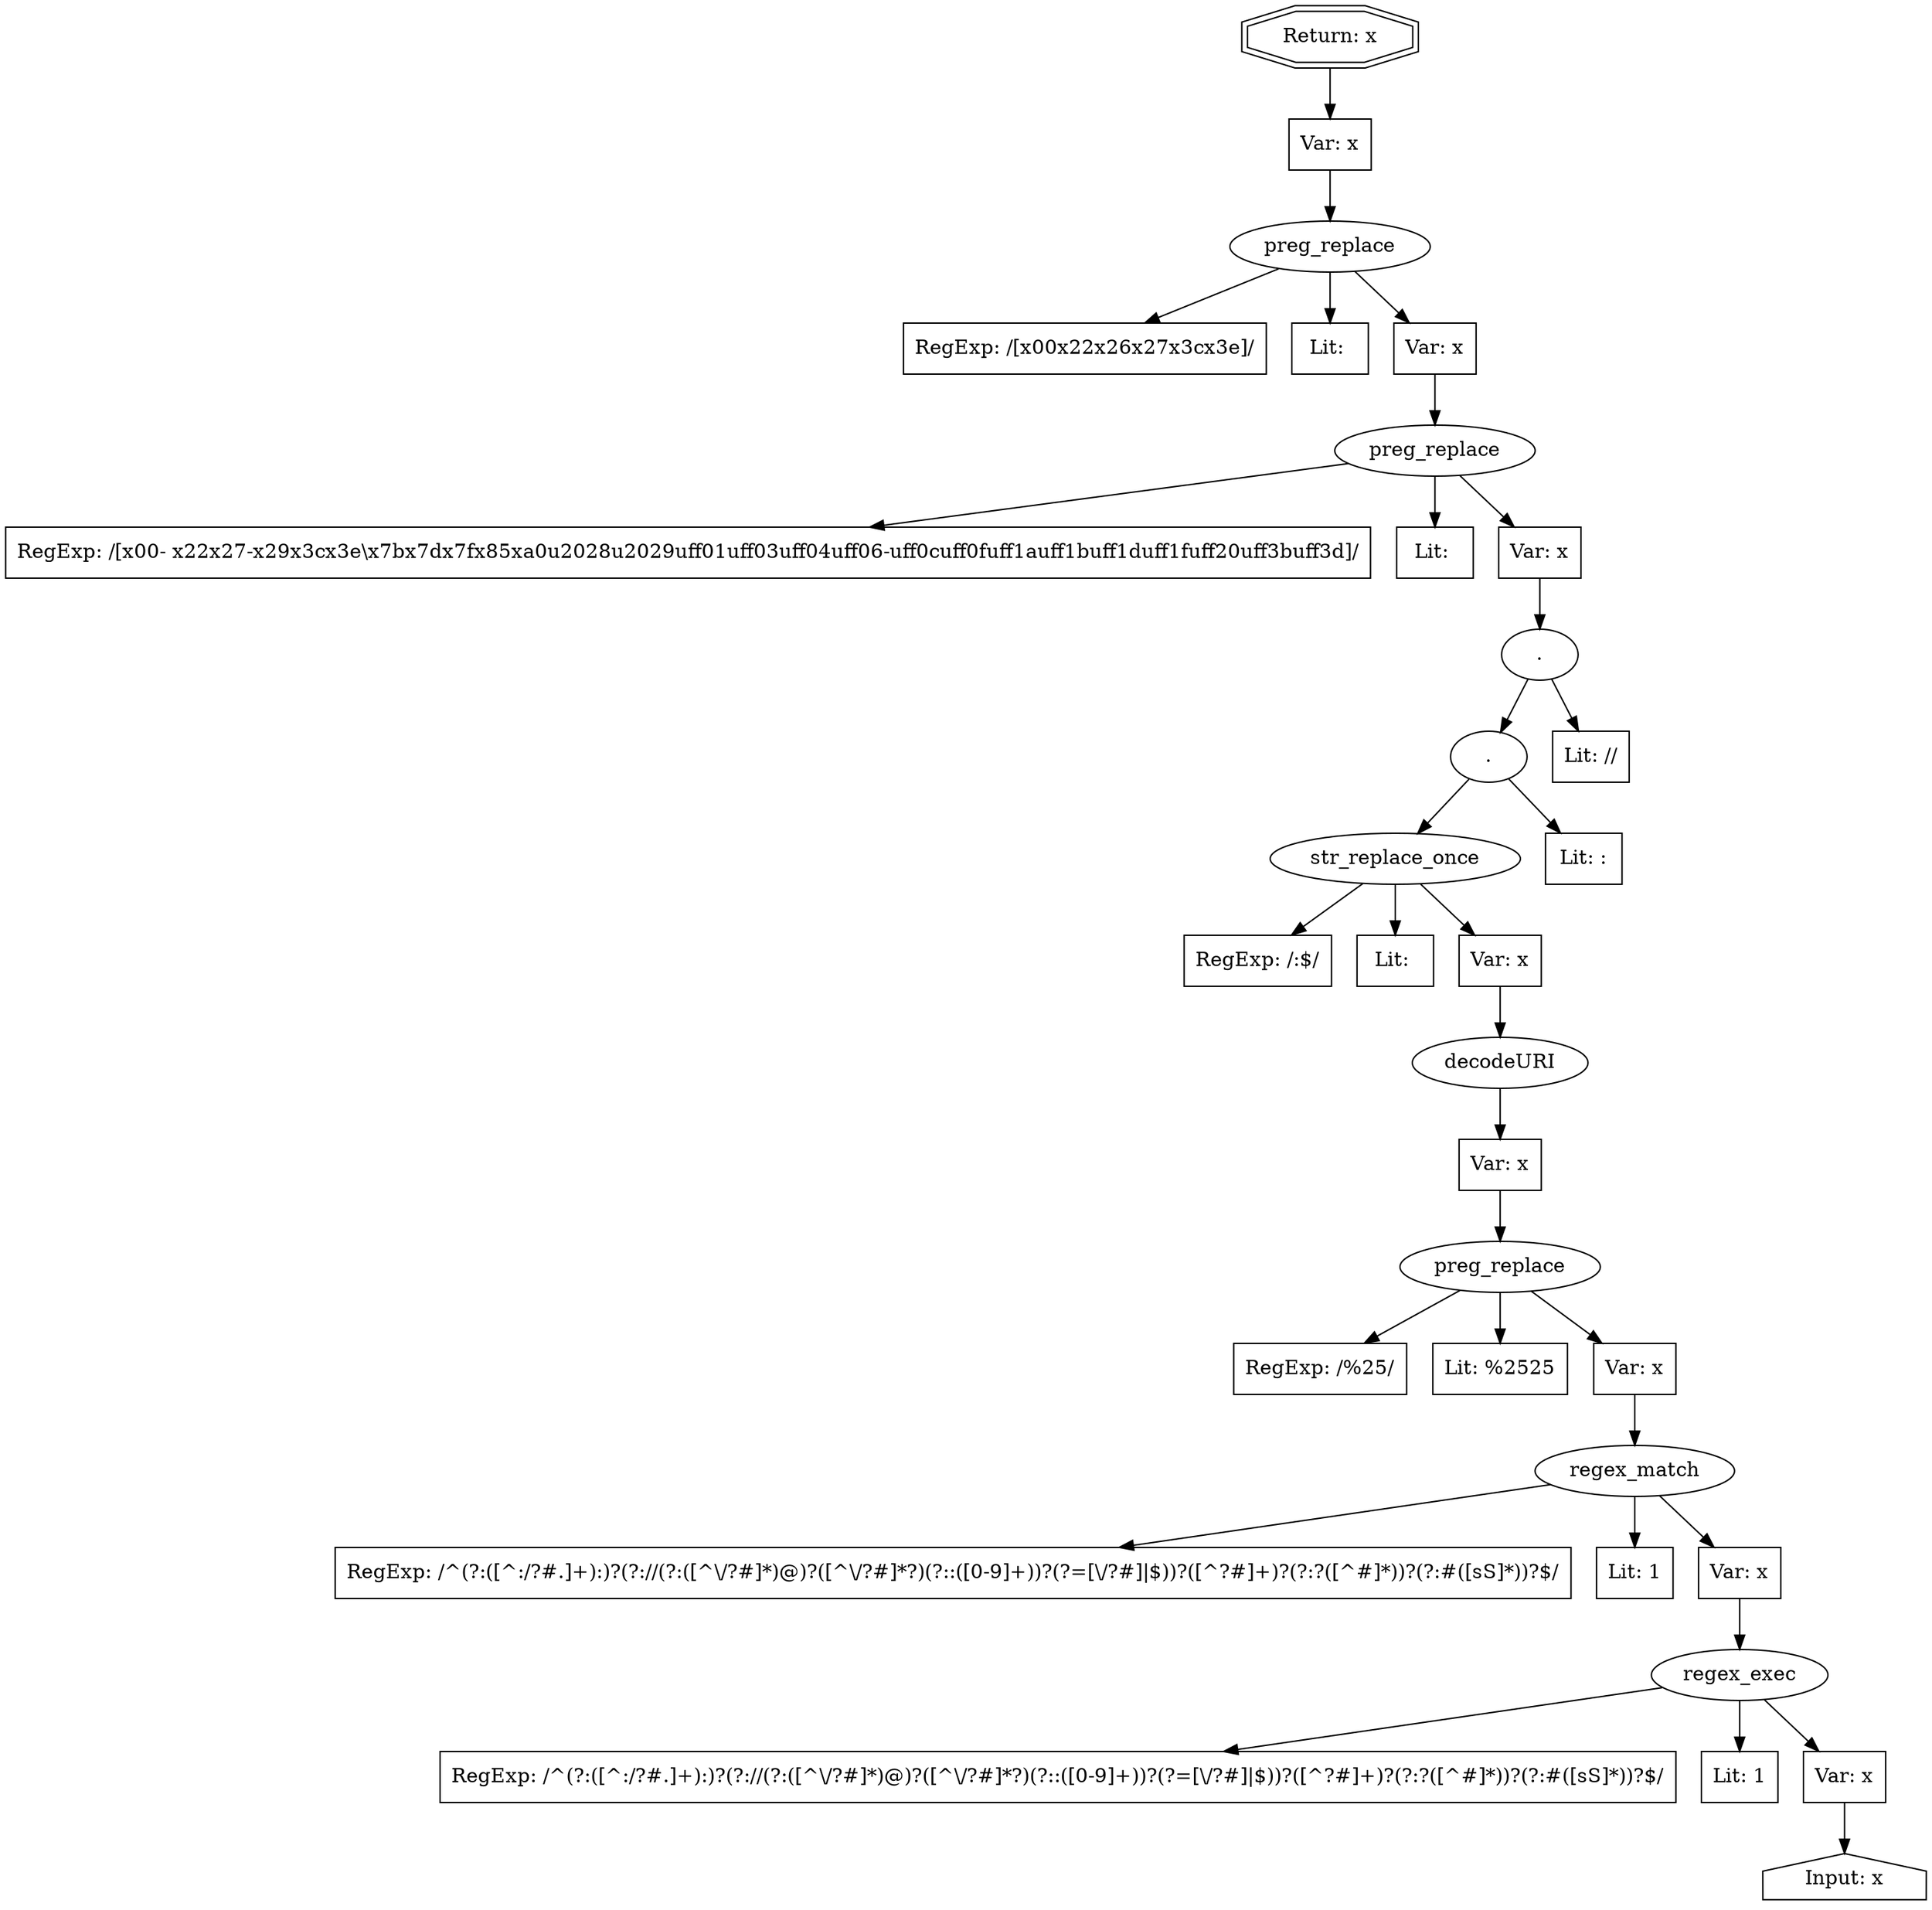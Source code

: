 // Finding: 4827f08c-d01a-4042-9a71-2833c677d048
// Finding.url: https://chrome.example34.com/webstore/detail/adguard-adblocker/bgnkhhnnamicmpeenaelnjfhikgbkllg##"></iframe></style></script></object></embed></textarea><img src=x onerror=taintfoxLog('40096b0c46884911809334c09b95cbf3')><!--/*
// Finding.parentloc: https://chrome.example34.com/webstore/detail/adguard-adblocker/bgnkhhnnamicmpeenaelnjfhikgbkllg##"></iframe></style></script></object></embed></textarea><img src=x onerror=taintfoxLog('40096b0c46884911809334c09b95cbf3')><!--/*
// Finding.domain: chrome.example34.com
// Finding.base_domain: example34.com
// Finding.source: location.href
// Finding.sink: innerHTML
// Sanitizer.score: 16
// Sanitizer.name: Oaa
// Sanitizer.location: https://chrome.example34.com/_/scs/cws-static/_/js/k=cws.main.en_US.YmNXgYQha1Q.O/am=AQ/d=1/rs=AAxzQIXER4fKJyaQe4e2FRC2vx3NvDVHqQ/m=consumer - Oaa:1851:72
// Finding.begin: 9
// Finding.end: 14
// Finding.original_uuid: 7264d579-004c-4da2-8456-3fa975fa3dd3
// Finding.TwentyFiveMillionFlowsId: -404122433
// Finding.script: https://chrome.example34.com/_/scs/cws-static/_/js/k=cws.main.en_US.YmNXgYQha1Q.O/am=AQ/d=1/rs=AAxzQIXER4fKJyaQe4e2FRC2vx3NvDVHqQ/m=consumer
// Finding.line: 115
// Exploit.uuid: 40096b0c-4688-4911-8093-34c09b95cbf3
// Exploit.success: false
// Exploit.status: failure
// Exploit.method: C
// Exploit.type: html
// Exploit.token: attribute
// Exploit.content: href
// Exploit.quote_type: "
// Exploit.tag: a
// Exploit.break_out: #"></iframe></style></script></object></embed></textarea><img src=x onerror=
// Exploit.break_in: ><!--/*
// Exploit.payload: #"></iframe></style></script></object></embed></textarea><img src=x onerror=taintfoxLog(1)><!--/*
// Exploit.begin_taint_url: 0
// Exploit.end_taint_url: 5
// Exploit.replace_begin_url: 92
// Exploit.replace_end_url: 92
// Exploit.replace_begin_param: 14
// Exploit.replace_end_param: 14
// Issues.LargestEncodeAttrStringChain: 0
// Issues.LargestTextFragmentEncodeChainLength: 0
// Issues.HasApproximation: true
// Issues.HasMissingImplementation: false
// Issues.HasInfiniteRegexWithFunctionReplacer: false
// Issues.MergedSplitAndJoins: false
// Issues.HasUrlInRhsOfReplace: false
// Issues.HasUrlInLhsOfReplace: false
// Issues.HasCookieValueInLhsOfreplace: false
// Issues.HasCookieValueInRhsOfreplace: false
// Issues.HasCookieValueInMatchPattern: false
// Issues.HasCookieValueInExecPattern: false
// Issues.RemovedLRConcats: true
// Issues.RemovedReplaceArtifacts: false
// Issues.HasUrlInMatchPattern: false
// Issues.HasUrlInExecPattern: false
// Issues.RemovedNOPreplaces: false
// Issues.Known_sanitizer: false
// DepGraph.hash: 2024031536
// DepGraph.sanitizer_hash: -1504139054
// Removed LR concats 
// Removed LR concats 
// Approximated Implementation for: replace([\x00- \x22\x27-\x29\x3c\x3e\\\x7b\x7d\x7f\x85\xa0\u2028\u2029\uff01\uff03\uff04\uff06-\uff0c\uff0f\uff1a\uff1b\uff1d\uff1f\uff20\uff3b\uff3d]/g: 1, s: 0, u: 0, m: 0, i: 0 [escapes(<: 1, >: 1, ": 1, ': 1, \: 1,  : 1, (: 1, ): 1, {: 1, }: 1), function_rhs: true], 'function(a){return qr[a]}') - Other Exception: ReferenceError: qr is not defined 
// Approximated Implementation for: replace([\x00\x22\x26\x27\x3c\x3e]/g: 1, s: 0, u: 0, m: 0, i: 0 [escapes(<: 1, >: 1, &: 1, ": 1, ': 1), function_rhs: true], 'function(a){return pr[a]}') - Other Exception: ReferenceError: pr is not defined 
digraph cfg {
n0 [shape=house, label="Input: x"];
n1 [shape=ellipse, label="regex_exec"];
n2 [shape=box, label="RegExp: /^(?:([^:/?#.]+):)?(?:\/\/(?:([^\\/?#]*)@)?([^\\/?#]*?)(?::([0-9]+))?(?=[\\/?#]|$))?([^?#]+)?(?:\?([^#]*))?(?:#([\s\S]*))?$/"];
n3 [shape=box, label="Lit: 1"];
n4 [shape=box, label="Var: x"];
n5 [shape=ellipse, label="regex_match"];
n6 [shape=box, label="RegExp: /^(?:([^:/?#.]+):)?(?:\/\/(?:([^\\/?#]*)@)?([^\\/?#]*?)(?::([0-9]+))?(?=[\\/?#]|$))?([^?#]+)?(?:\?([^#]*))?(?:#([\s\S]*))?$/"];
n7 [shape=box, label="Lit: 1"];
n8 [shape=box, label="Var: x"];
n9 [shape=ellipse, label="preg_replace"];
n10 [shape=box, label="RegExp: /%25/"];
n11 [shape=box, label="Lit: %2525"];
n12 [shape=box, label="Var: x"];
n13 [shape=ellipse, label="decodeURI"];
n14 [shape=box, label="Var: x"];
n15 [shape=ellipse, label="str_replace_once"];
n16 [shape=box, label="RegExp: /:$/"];
n17 [shape=box, label="Lit: "];
n18 [shape=box, label="Var: x"];
n19 [shape=ellipse, label="."];
n20 [shape=box, label="Lit: :"];
n21 [shape=ellipse, label="."];
n22 [shape=box, label="Lit: //"];
n23 [shape=ellipse, label="preg_replace"];
n24 [shape=box, label="RegExp: /[\x00- \x22\x27-\x29\x3c\x3e\\\x7b\x7d\x7f\x85\xa0\u2028\u2029\uff01\uff03\uff04\uff06-\uff0c\uff0f\uff1a\uff1b\uff1d\uff1f\uff20\uff3b\uff3d]/"];
n25 [shape=box, label="Lit: "];
n26 [shape=box, label="Var: x"];
n27 [shape=ellipse, label="preg_replace"];
n28 [shape=box, label="RegExp: /[\x00\x22\x26\x27\x3c\x3e]/"];
n29 [shape=box, label="Lit: "];
n30 [shape=box, label="Var: x"];
n31 [shape=box, label="Var: x"];
n32 [shape=doubleoctagon, label="Return: x"];
n4 -> n0;
n1 -> n2;
n1 -> n3;
n1 -> n4;
n8 -> n1;
n5 -> n6;
n5 -> n7;
n5 -> n8;
n12 -> n5;
n9 -> n10;
n9 -> n11;
n9 -> n12;
n14 -> n9;
n13 -> n14;
n18 -> n13;
n15 -> n16;
n15 -> n17;
n15 -> n18;
n19 -> n15;
n19 -> n20;
n21 -> n19;
n21 -> n22;
n26 -> n21;
n23 -> n24;
n23 -> n25;
n23 -> n26;
n30 -> n23;
n27 -> n28;
n27 -> n29;
n27 -> n30;
n31 -> n27;
n32 -> n31;
}